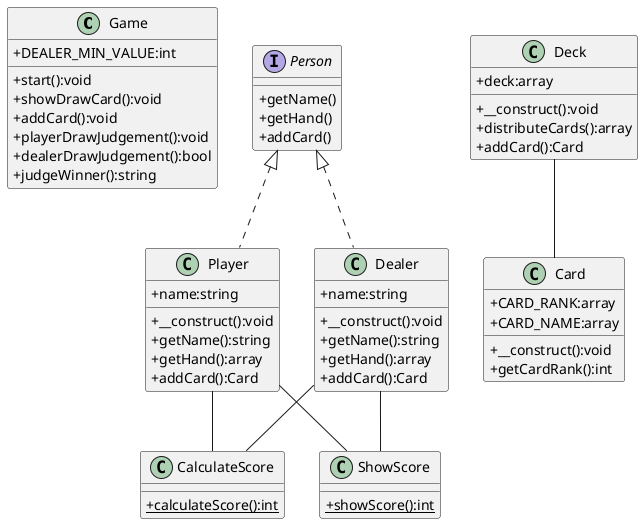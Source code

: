 @startuml
skinparam classAttributeIconSize 0

class Game {
  +DEALER_MIN_VALUE:int
  +start():void
  +showDrawCard():void
  +addCard():void
  +playerDrawJudgement():void
  +dealerDrawJudgement():bool
  +judgeWinner():string
}

interface Person {
  +getName()
  +getHand()
  +addCard()
}

class Player implements Person {
  +name:string
  +__construct():void
  +getName():string
  +getHand():array
  +addCard():Card
}

class Dealer implements Person {
  +name:string
  +__construct():void
  +getName():string
  +getHand():array
  +addCard():Card
}

class Card {
  +CARD_RANK:array
  +CARD_NAME:array
  ' -suit:string
  ' -num:string
  +__construct():void
  +getCardRank():int
  ' +getSuit():string
  ' +getNum():mixed
  ' +getCardName():string
}

class Deck {
  +deck:array
  +__construct():void
  +distributeCards():array
  +addCard():Card
}

class CalculateScore {
  {static}+calculateScore():int
}

class ShowScore {
  {static}+showScore():int
}

Player -- CalculateScore
Dealer -- CalculateScore
Player -- ShowScore
Dealer -- ShowScore
Deck -- Card

@enduml
